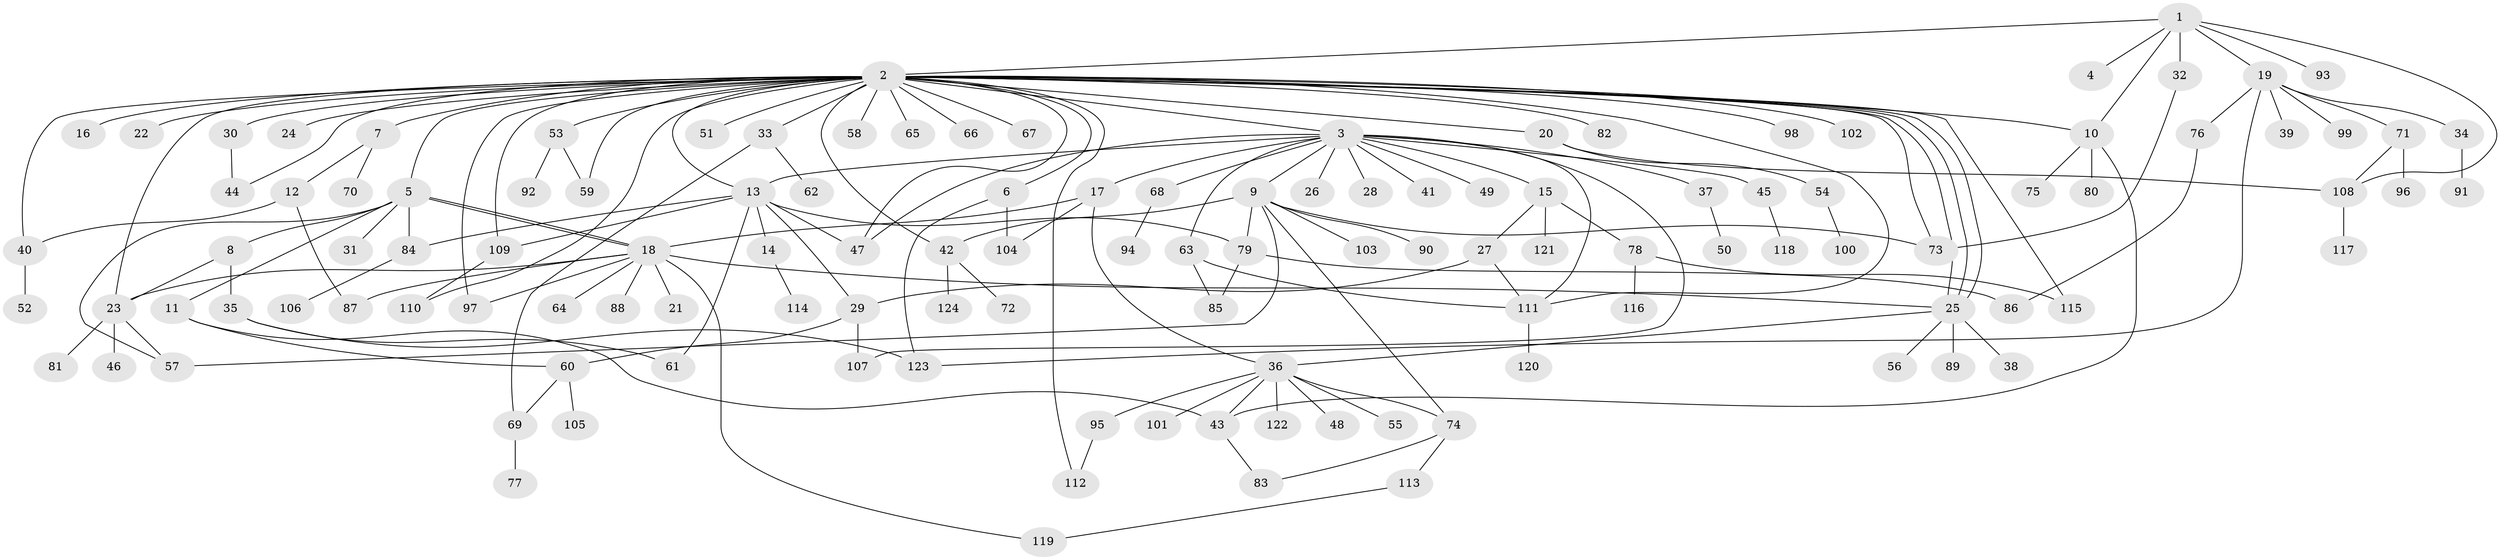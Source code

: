 // coarse degree distribution, {1: 0.7837837837837838, 2: 0.05405405405405406, 3: 0.08108108108108109, 5: 0.02702702702702703, 4: 0.02702702702702703, 25: 0.02702702702702703}
// Generated by graph-tools (version 1.1) at 2025/50/03/04/25 21:50:52]
// undirected, 124 vertices, 171 edges
graph export_dot {
graph [start="1"]
  node [color=gray90,style=filled];
  1;
  2;
  3;
  4;
  5;
  6;
  7;
  8;
  9;
  10;
  11;
  12;
  13;
  14;
  15;
  16;
  17;
  18;
  19;
  20;
  21;
  22;
  23;
  24;
  25;
  26;
  27;
  28;
  29;
  30;
  31;
  32;
  33;
  34;
  35;
  36;
  37;
  38;
  39;
  40;
  41;
  42;
  43;
  44;
  45;
  46;
  47;
  48;
  49;
  50;
  51;
  52;
  53;
  54;
  55;
  56;
  57;
  58;
  59;
  60;
  61;
  62;
  63;
  64;
  65;
  66;
  67;
  68;
  69;
  70;
  71;
  72;
  73;
  74;
  75;
  76;
  77;
  78;
  79;
  80;
  81;
  82;
  83;
  84;
  85;
  86;
  87;
  88;
  89;
  90;
  91;
  92;
  93;
  94;
  95;
  96;
  97;
  98;
  99;
  100;
  101;
  102;
  103;
  104;
  105;
  106;
  107;
  108;
  109;
  110;
  111;
  112;
  113;
  114;
  115;
  116;
  117;
  118;
  119;
  120;
  121;
  122;
  123;
  124;
  1 -- 2;
  1 -- 4;
  1 -- 10;
  1 -- 19;
  1 -- 32;
  1 -- 93;
  1 -- 108;
  2 -- 3;
  2 -- 5;
  2 -- 6;
  2 -- 7;
  2 -- 10;
  2 -- 13;
  2 -- 16;
  2 -- 20;
  2 -- 22;
  2 -- 23;
  2 -- 24;
  2 -- 25;
  2 -- 25;
  2 -- 25;
  2 -- 30;
  2 -- 33;
  2 -- 40;
  2 -- 42;
  2 -- 44;
  2 -- 47;
  2 -- 51;
  2 -- 53;
  2 -- 58;
  2 -- 59;
  2 -- 65;
  2 -- 66;
  2 -- 67;
  2 -- 73;
  2 -- 82;
  2 -- 97;
  2 -- 98;
  2 -- 102;
  2 -- 109;
  2 -- 110;
  2 -- 111;
  2 -- 112;
  2 -- 115;
  3 -- 9;
  3 -- 13;
  3 -- 15;
  3 -- 17;
  3 -- 26;
  3 -- 28;
  3 -- 37;
  3 -- 41;
  3 -- 45;
  3 -- 47;
  3 -- 49;
  3 -- 63;
  3 -- 68;
  3 -- 107;
  3 -- 111;
  5 -- 8;
  5 -- 11;
  5 -- 18;
  5 -- 18;
  5 -- 31;
  5 -- 57;
  5 -- 84;
  6 -- 104;
  6 -- 123;
  7 -- 12;
  7 -- 70;
  8 -- 23;
  8 -- 35;
  9 -- 42;
  9 -- 57;
  9 -- 73;
  9 -- 74;
  9 -- 79;
  9 -- 90;
  9 -- 103;
  10 -- 43;
  10 -- 75;
  10 -- 80;
  11 -- 43;
  11 -- 60;
  12 -- 40;
  12 -- 87;
  13 -- 14;
  13 -- 29;
  13 -- 47;
  13 -- 61;
  13 -- 79;
  13 -- 84;
  13 -- 109;
  14 -- 114;
  15 -- 27;
  15 -- 78;
  15 -- 121;
  17 -- 18;
  17 -- 36;
  17 -- 104;
  18 -- 21;
  18 -- 23;
  18 -- 25;
  18 -- 64;
  18 -- 87;
  18 -- 88;
  18 -- 97;
  18 -- 119;
  19 -- 34;
  19 -- 39;
  19 -- 71;
  19 -- 76;
  19 -- 99;
  19 -- 123;
  20 -- 54;
  20 -- 108;
  23 -- 46;
  23 -- 57;
  23 -- 81;
  25 -- 36;
  25 -- 38;
  25 -- 56;
  25 -- 89;
  27 -- 29;
  27 -- 111;
  29 -- 60;
  29 -- 107;
  30 -- 44;
  32 -- 73;
  33 -- 62;
  33 -- 69;
  34 -- 91;
  35 -- 61;
  35 -- 123;
  36 -- 43;
  36 -- 48;
  36 -- 55;
  36 -- 74;
  36 -- 95;
  36 -- 101;
  36 -- 122;
  37 -- 50;
  40 -- 52;
  42 -- 72;
  42 -- 124;
  43 -- 83;
  45 -- 118;
  53 -- 59;
  53 -- 92;
  54 -- 100;
  60 -- 69;
  60 -- 105;
  63 -- 85;
  63 -- 111;
  68 -- 94;
  69 -- 77;
  71 -- 96;
  71 -- 108;
  74 -- 83;
  74 -- 113;
  76 -- 86;
  78 -- 115;
  78 -- 116;
  79 -- 85;
  79 -- 86;
  84 -- 106;
  95 -- 112;
  108 -- 117;
  109 -- 110;
  111 -- 120;
  113 -- 119;
}
